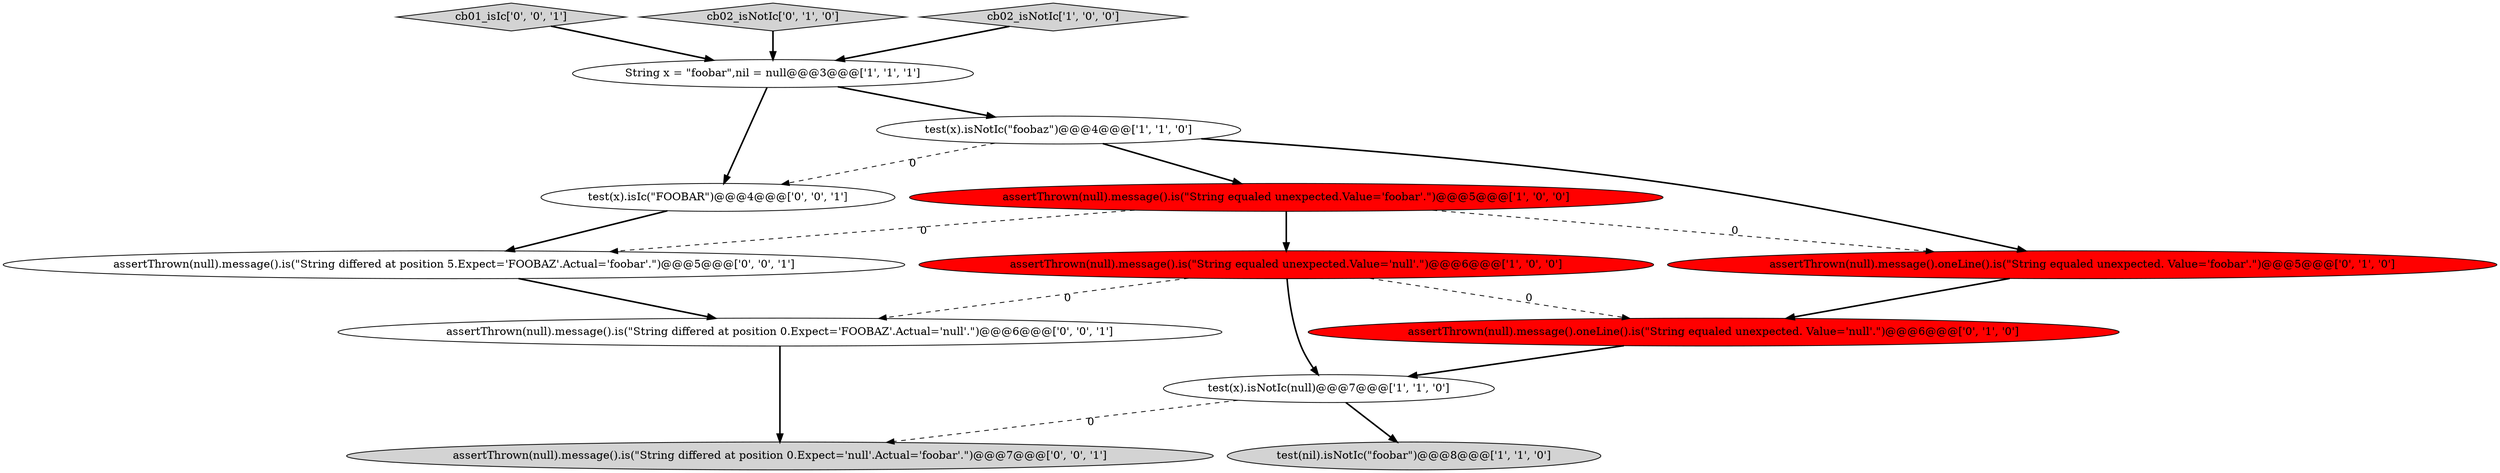 digraph {
3 [style = filled, label = "assertThrown(null).message().is(\"String equaled unexpected.Value='foobar'.\")@@@5@@@['1', '0', '0']", fillcolor = red, shape = ellipse image = "AAA1AAABBB1BBB"];
14 [style = filled, label = "test(x).isIc(\"FOOBAR\")@@@4@@@['0', '0', '1']", fillcolor = white, shape = ellipse image = "AAA0AAABBB3BBB"];
4 [style = filled, label = "test(nil).isNotIc(\"foobar\")@@@8@@@['1', '1', '0']", fillcolor = lightgray, shape = ellipse image = "AAA0AAABBB1BBB"];
11 [style = filled, label = "cb01_isIc['0', '0', '1']", fillcolor = lightgray, shape = diamond image = "AAA0AAABBB3BBB"];
12 [style = filled, label = "assertThrown(null).message().is(\"String differed at position 5.Expect='FOOBAZ'.Actual='foobar'.\")@@@5@@@['0', '0', '1']", fillcolor = white, shape = ellipse image = "AAA0AAABBB3BBB"];
7 [style = filled, label = "assertThrown(null).message().oneLine().is(\"String equaled unexpected. Value='foobar'.\")@@@5@@@['0', '1', '0']", fillcolor = red, shape = ellipse image = "AAA1AAABBB2BBB"];
8 [style = filled, label = "cb02_isNotIc['0', '1', '0']", fillcolor = lightgray, shape = diamond image = "AAA0AAABBB2BBB"];
2 [style = filled, label = "String x = \"foobar\",nil = null@@@3@@@['1', '1', '1']", fillcolor = white, shape = ellipse image = "AAA0AAABBB1BBB"];
0 [style = filled, label = "test(x).isNotIc(null)@@@7@@@['1', '1', '0']", fillcolor = white, shape = ellipse image = "AAA0AAABBB1BBB"];
10 [style = filled, label = "assertThrown(null).message().is(\"String differed at position 0.Expect='FOOBAZ'.Actual='null'.\")@@@6@@@['0', '0', '1']", fillcolor = white, shape = ellipse image = "AAA0AAABBB3BBB"];
5 [style = filled, label = "assertThrown(null).message().is(\"String equaled unexpected.Value='null'.\")@@@6@@@['1', '0', '0']", fillcolor = red, shape = ellipse image = "AAA1AAABBB1BBB"];
13 [style = filled, label = "assertThrown(null).message().is(\"String differed at position 0.Expect='null'.Actual='foobar'.\")@@@7@@@['0', '0', '1']", fillcolor = lightgray, shape = ellipse image = "AAA0AAABBB3BBB"];
6 [style = filled, label = "cb02_isNotIc['1', '0', '0']", fillcolor = lightgray, shape = diamond image = "AAA0AAABBB1BBB"];
9 [style = filled, label = "assertThrown(null).message().oneLine().is(\"String equaled unexpected. Value='null'.\")@@@6@@@['0', '1', '0']", fillcolor = red, shape = ellipse image = "AAA1AAABBB2BBB"];
1 [style = filled, label = "test(x).isNotIc(\"foobaz\")@@@4@@@['1', '1', '0']", fillcolor = white, shape = ellipse image = "AAA0AAABBB1BBB"];
9->0 [style = bold, label=""];
1->14 [style = dashed, label="0"];
3->7 [style = dashed, label="0"];
2->1 [style = bold, label=""];
1->3 [style = bold, label=""];
5->9 [style = dashed, label="0"];
1->7 [style = bold, label=""];
11->2 [style = bold, label=""];
6->2 [style = bold, label=""];
7->9 [style = bold, label=""];
3->5 [style = bold, label=""];
12->10 [style = bold, label=""];
3->12 [style = dashed, label="0"];
5->0 [style = bold, label=""];
8->2 [style = bold, label=""];
10->13 [style = bold, label=""];
0->4 [style = bold, label=""];
5->10 [style = dashed, label="0"];
14->12 [style = bold, label=""];
0->13 [style = dashed, label="0"];
2->14 [style = bold, label=""];
}
